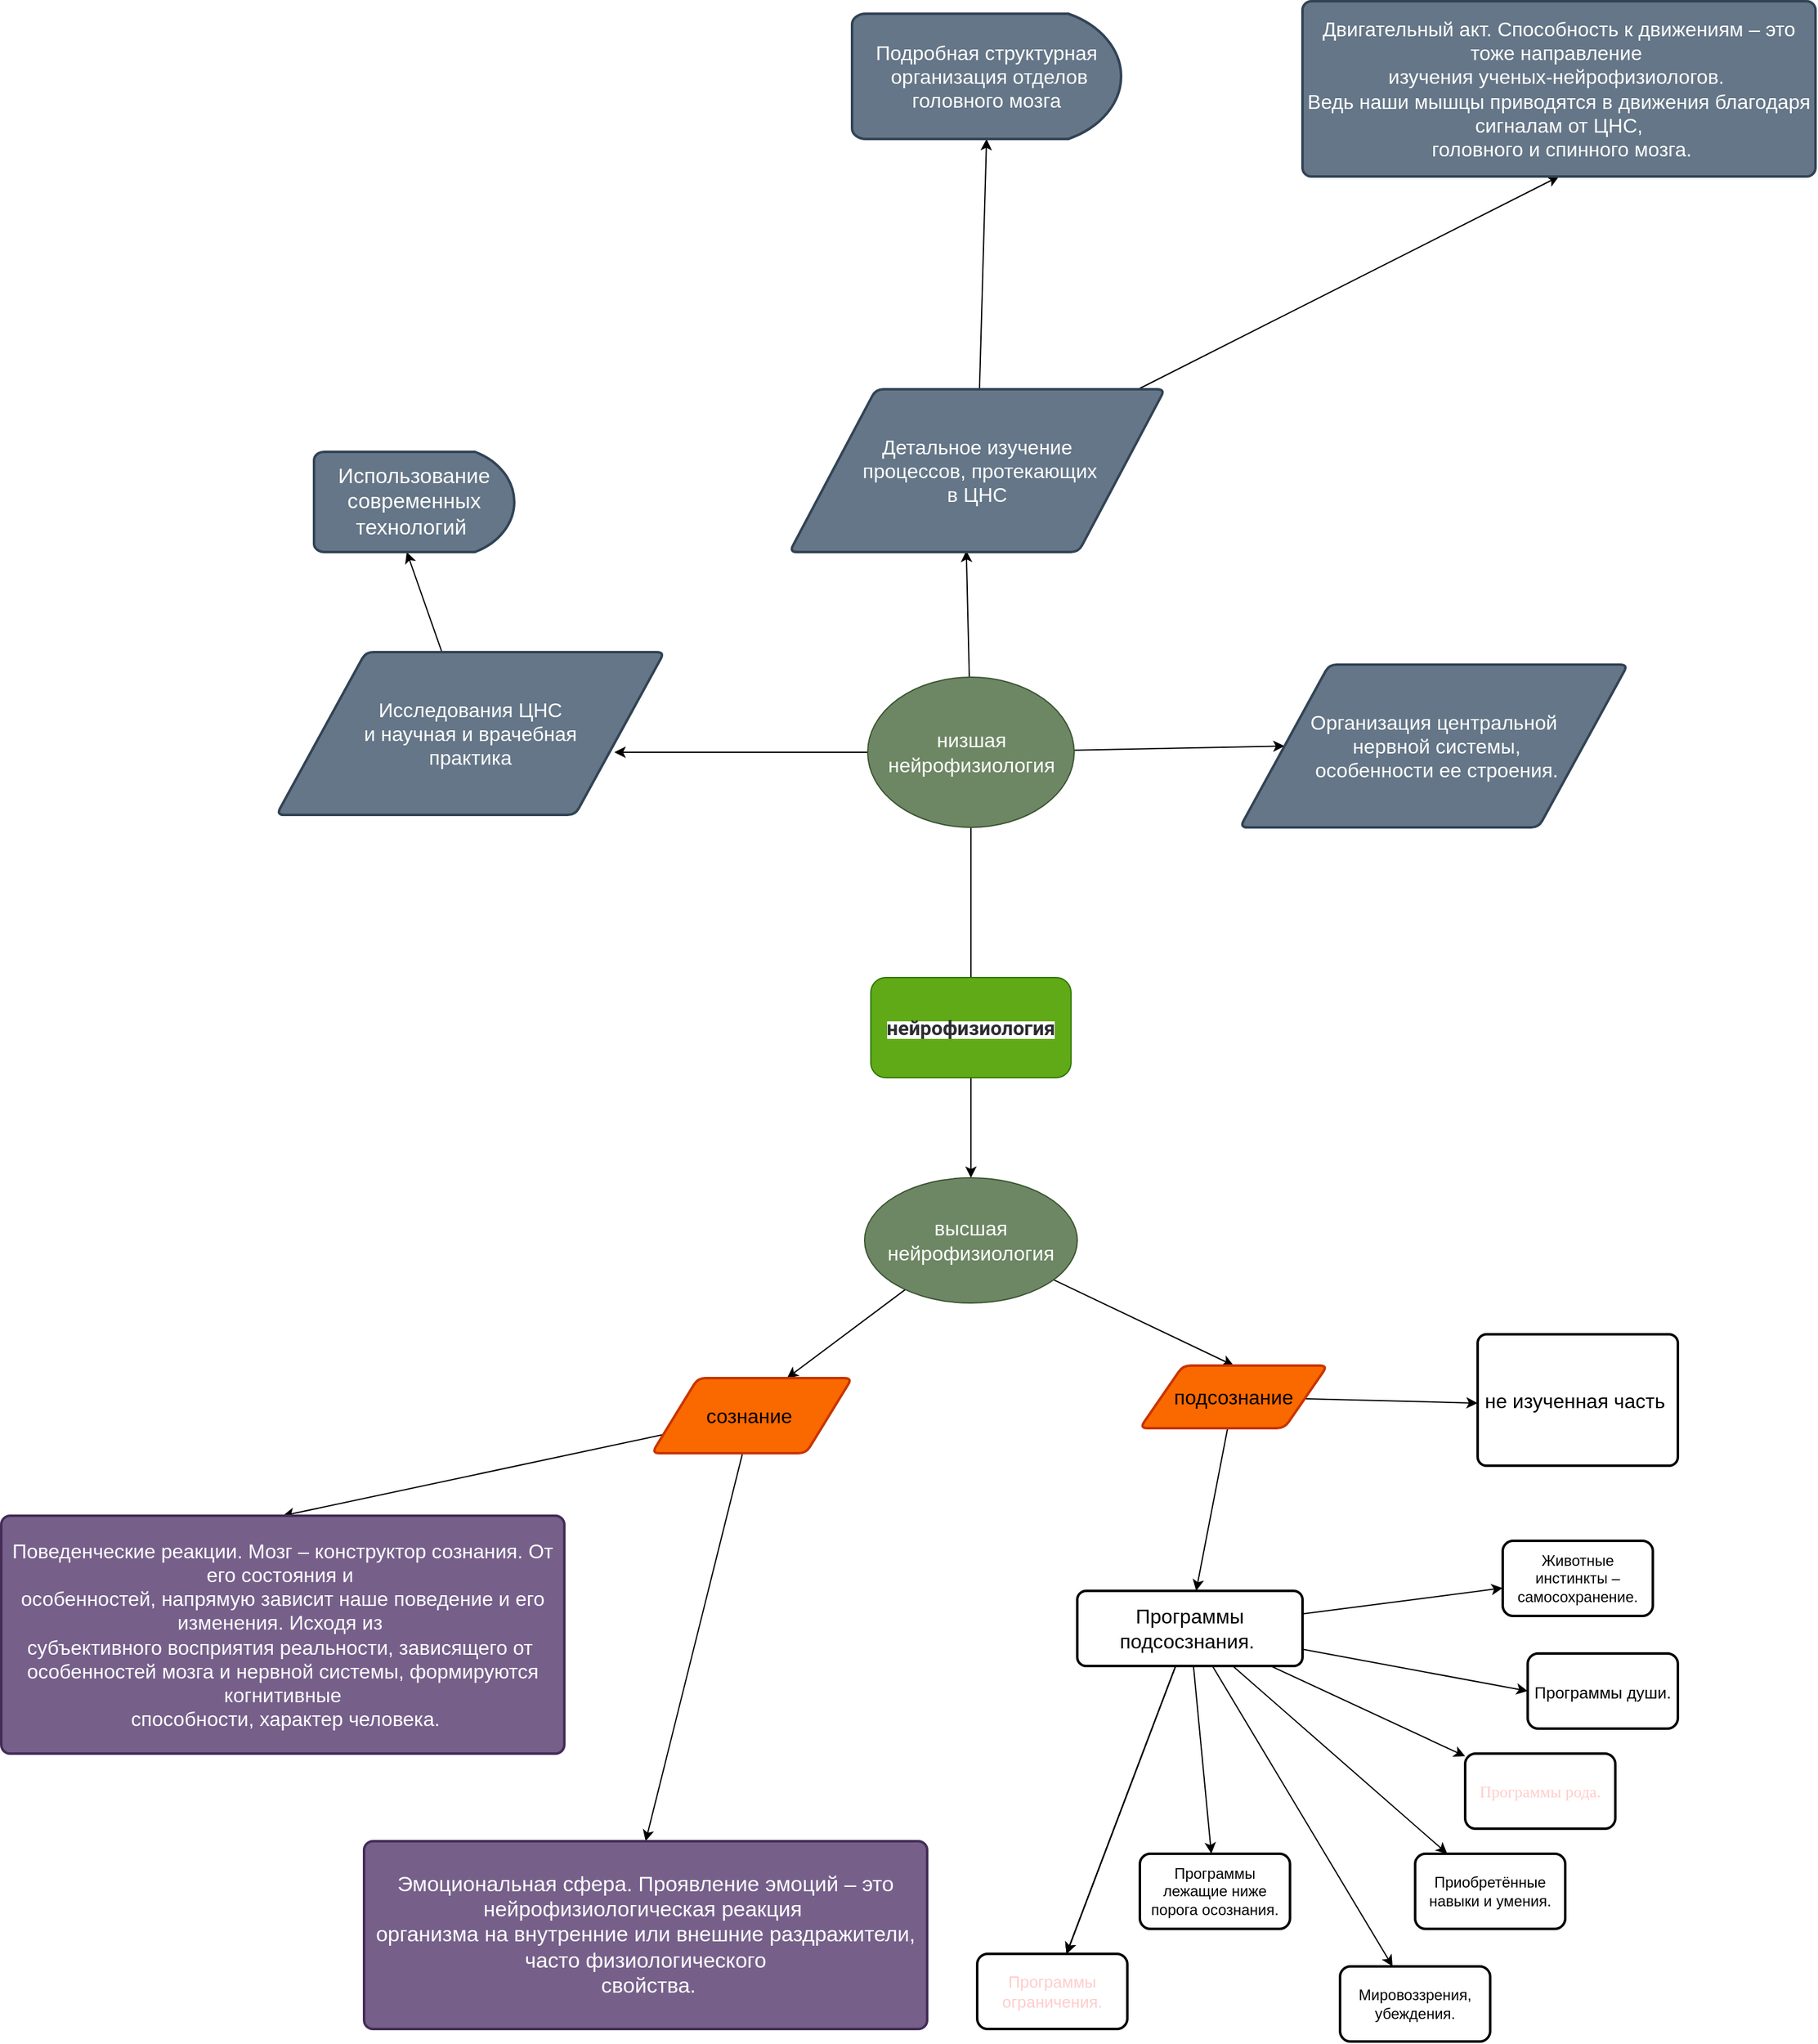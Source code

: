 <mxfile>
    <diagram id="lIPfeChdKrryGUbrziho" name="Страница 1">
        <mxGraphModel dx="3225" dy="2416" grid="1" gridSize="10" guides="1" tooltips="1" connect="1" arrows="1" fold="1" page="1" pageScale="1" pageWidth="2336" pageHeight="1654" math="0" shadow="0">
            <root>
                <mxCell id="0"/>
                <mxCell id="1" parent="0"/>
                <mxCell id="4" style="edgeStyle=none;html=1;fontSize=16;" parent="1" source="3" edge="1">
                    <mxGeometry relative="1" as="geometry">
                        <mxPoint x="405" y="590" as="targetPoint"/>
                    </mxGeometry>
                </mxCell>
                <mxCell id="5" style="edgeStyle=none;html=1;fontSize=16;" parent="1" source="3" target="6" edge="1">
                    <mxGeometry relative="1" as="geometry">
                        <mxPoint x="405" y="920" as="targetPoint"/>
                    </mxGeometry>
                </mxCell>
                <mxCell id="3" value="&lt;span style=&quot;color: rgb(44, 45, 48); font-family: Roboto, &amp;quot;San Francisco&amp;quot;, &amp;quot;Helvetica Neue&amp;quot;, Helvetica, Arial; text-align: start; background-color: rgb(255, 255, 255);&quot;&gt;&lt;b style=&quot;&quot;&gt;&lt;font style=&quot;font-size: 16px;&quot;&gt;нейрофизиология&lt;/font&gt;&lt;/b&gt;&lt;/span&gt;" style="rounded=1;whiteSpace=wrap;html=1;fillColor=#60a917;fontColor=#ffffff;strokeColor=#2D7600;" parent="1" vertex="1">
                    <mxGeometry x="325" y="720" width="160" height="80" as="geometry"/>
                </mxCell>
                <mxCell id="14" style="edgeStyle=none;html=1;fontSize=16;entryX=0.675;entryY=0;entryDx=0;entryDy=0;entryPerimeter=0;" parent="1" source="6" target="15" edge="1">
                    <mxGeometry relative="1" as="geometry">
                        <mxPoint x="405" y="1090" as="targetPoint"/>
                    </mxGeometry>
                </mxCell>
                <mxCell id="16" style="edgeStyle=none;html=1;fontSize=16;entryX=0.5;entryY=0;entryDx=0;entryDy=0;" parent="1" source="6" target="17" edge="1">
                    <mxGeometry relative="1" as="geometry">
                        <mxPoint x="560" y="1040" as="targetPoint"/>
                    </mxGeometry>
                </mxCell>
                <mxCell id="6" value="высшая нейрофизиология" style="ellipse;whiteSpace=wrap;html=1;fontSize=16;fillColor=#6d8764;fontColor=#ffffff;strokeColor=#3A5431;" parent="1" vertex="1">
                    <mxGeometry x="320" y="880" width="170" height="100" as="geometry"/>
                </mxCell>
                <mxCell id="8" style="edgeStyle=none;html=1;fontSize=16;entryX=0;entryY=0.5;entryDx=0;entryDy=0;" parent="1" source="7" target="12" edge="1">
                    <mxGeometry relative="1" as="geometry">
                        <mxPoint x="620" y="540" as="targetPoint"/>
                    </mxGeometry>
                </mxCell>
                <mxCell id="9" style="edgeStyle=none;html=1;fontSize=16;entryX=0.471;entryY=0.992;entryDx=0;entryDy=0;entryPerimeter=0;" parent="1" source="7" target="13" edge="1">
                    <mxGeometry relative="1" as="geometry">
                        <mxPoint x="400" y="390" as="targetPoint"/>
                    </mxGeometry>
                </mxCell>
                <mxCell id="33" style="edgeStyle=none;html=1;fontSize=17;" parent="1" source="7" edge="1">
                    <mxGeometry relative="1" as="geometry">
                        <mxPoint x="120" y="540" as="targetPoint"/>
                    </mxGeometry>
                </mxCell>
                <mxCell id="7" value="низшая&lt;br&gt;нейрофизиология" style="ellipse;whiteSpace=wrap;html=1;fontSize=16;fillColor=#6d8764;fontColor=#ffffff;strokeColor=#3A5431;" parent="1" vertex="1">
                    <mxGeometry x="322.5" y="480" width="165" height="120" as="geometry"/>
                </mxCell>
                <mxCell id="12" value="Организация центральной&lt;br&gt;&amp;nbsp;нервной системы,&lt;br&gt;&amp;nbsp;особенности ее строения." style="shape=parallelogram;html=1;strokeWidth=2;perimeter=parallelogramPerimeter;whiteSpace=wrap;rounded=1;arcSize=12;size=0.23;fontSize=16;fillColor=#647687;fontColor=#ffffff;strokeColor=#314354;" parent="1" vertex="1">
                    <mxGeometry x="620" y="470" width="310" height="130" as="geometry"/>
                </mxCell>
                <mxCell id="18" style="edgeStyle=none;html=1;fontSize=16;entryX=0.5;entryY=1;entryDx=0;entryDy=0;entryPerimeter=0;" parent="1" source="13" target="21" edge="1">
                    <mxGeometry relative="1" as="geometry">
                        <mxPoint x="415" y="200" as="targetPoint"/>
                    </mxGeometry>
                </mxCell>
                <mxCell id="22" style="edgeStyle=none;html=1;fontSize=16;entryX=0.5;entryY=1;entryDx=0;entryDy=0;" parent="1" source="13" target="26" edge="1">
                    <mxGeometry relative="1" as="geometry">
                        <mxPoint x="647" y="23" as="targetPoint"/>
                    </mxGeometry>
                </mxCell>
                <mxCell id="13" value="Детальное изучение&lt;br&gt;&amp;nbsp;процессов, протекающих &lt;br&gt;в ЦНС" style="shape=parallelogram;html=1;strokeWidth=2;perimeter=parallelogramPerimeter;whiteSpace=wrap;rounded=1;arcSize=12;size=0.23;fontSize=16;fillColor=#647687;fontColor=#ffffff;strokeColor=#314354;" parent="1" vertex="1">
                    <mxGeometry x="260" y="250" width="300" height="130" as="geometry"/>
                </mxCell>
                <mxCell id="28" style="edgeStyle=none;html=1;entryX=0.5;entryY=0;entryDx=0;entryDy=0;fontSize=16;" parent="1" source="15" target="27" edge="1">
                    <mxGeometry relative="1" as="geometry"/>
                </mxCell>
                <mxCell id="31" style="edgeStyle=none;html=1;entryX=0.5;entryY=0;entryDx=0;entryDy=0;" parent="1" source="15" target="32" edge="1">
                    <mxGeometry relative="1" as="geometry">
                        <mxPoint x="110" y="1410" as="targetPoint"/>
                    </mxGeometry>
                </mxCell>
                <mxCell id="15" value="сознание&amp;nbsp;" style="shape=parallelogram;html=1;strokeWidth=2;perimeter=parallelogramPerimeter;whiteSpace=wrap;rounded=1;arcSize=12;size=0.23;fontSize=16;fillColor=#fa6800;fontColor=#000000;strokeColor=#C73500;" parent="1" vertex="1">
                    <mxGeometry x="150" y="1040" width="160" height="60" as="geometry"/>
                </mxCell>
                <mxCell id="29" style="edgeStyle=none;html=1;" parent="1" source="17" edge="1">
                    <mxGeometry relative="1" as="geometry">
                        <mxPoint x="585" y="1210" as="targetPoint"/>
                    </mxGeometry>
                </mxCell>
                <mxCell id="30" style="edgeStyle=none;html=1;" parent="1" source="17" edge="1">
                    <mxGeometry relative="1" as="geometry">
                        <mxPoint x="810" y="1060" as="targetPoint"/>
                    </mxGeometry>
                </mxCell>
                <mxCell id="17" value="подсознание" style="shape=parallelogram;html=1;strokeWidth=2;perimeter=parallelogramPerimeter;whiteSpace=wrap;rounded=1;arcSize=12;size=0.23;fontSize=16;fillColor=#fa6800;fontColor=#000000;strokeColor=#C73500;" parent="1" vertex="1">
                    <mxGeometry x="540" y="1030" width="150" height="50" as="geometry"/>
                </mxCell>
                <mxCell id="21" value="Подробная структурная&lt;br&gt;&amp;nbsp;организация отделов &lt;br&gt;головного мозга" style="strokeWidth=2;html=1;shape=mxgraph.flowchart.delay;whiteSpace=wrap;fontSize=16;fillColor=#647687;fontColor=#ffffff;strokeColor=#314354;" parent="1" vertex="1">
                    <mxGeometry x="310" y="-50" width="215" height="100" as="geometry"/>
                </mxCell>
                <mxCell id="26" value="&lt;div&gt;Двигательный акт. Способность к движениям – это тоже направление&amp;nbsp;&lt;/div&gt;&lt;div&gt;изучения ученых-нейрофизиологов.&amp;nbsp;&lt;/div&gt;&lt;div&gt;Ведь наши мышцы приводятся в движения благодаря сигналам от ЦНС,&lt;/div&gt;&lt;div&gt;&amp;nbsp;головного и спинного мозга.&lt;/div&gt;" style="rounded=1;whiteSpace=wrap;html=1;absoluteArcSize=1;arcSize=14;strokeWidth=2;fontSize=16;fillColor=#647687;fontColor=#ffffff;strokeColor=#314354;" parent="1" vertex="1">
                    <mxGeometry x="670" y="-60" width="410" height="140" as="geometry"/>
                </mxCell>
                <mxCell id="27" value="&lt;div&gt;Поведенческие реакции. Мозг – конструктор сознания. От его состояния и&amp;nbsp;&lt;/div&gt;&lt;div&gt;особенностей, напрямую зависит наше поведение и его изменения. Исходя из&amp;nbsp;&lt;/div&gt;&lt;div&gt;субъективного восприятия реальности, зависящего от&amp;nbsp;&lt;/div&gt;&lt;div&gt;особенностей мозга и нервной системы, формируются когнитивные&lt;/div&gt;&lt;div&gt;&amp;nbsp;способности, характер человека.&lt;/div&gt;" style="rounded=1;whiteSpace=wrap;html=1;absoluteArcSize=1;arcSize=14;strokeWidth=2;fontSize=16;fillColor=#76608a;fontColor=#ffffff;strokeColor=#432D57;" parent="1" vertex="1">
                    <mxGeometry x="-370" y="1150" width="450" height="190" as="geometry"/>
                </mxCell>
                <mxCell id="32" value="&lt;div style=&quot;font-size: 17px;&quot;&gt;&lt;font style=&quot;font-size: 17px;&quot;&gt;Эмоциональная сфера. Проявление эмоций – это нейрофизиологическая реакция&amp;nbsp;&lt;/font&gt;&lt;/div&gt;&lt;div style=&quot;font-size: 17px;&quot;&gt;&lt;font style=&quot;font-size: 17px;&quot;&gt;организма на внутренние или внешние раздражители, часто физиологического&lt;/font&gt;&lt;/div&gt;&lt;div style=&quot;font-size: 17px;&quot;&gt;&lt;font style=&quot;font-size: 17px;&quot;&gt;&amp;nbsp;свойства.&lt;/font&gt;&lt;/div&gt;" style="rounded=1;whiteSpace=wrap;html=1;absoluteArcSize=1;arcSize=14;strokeWidth=2;fillColor=#76608a;fontColor=#ffffff;strokeColor=#432D57;" parent="1" vertex="1">
                    <mxGeometry x="-80" y="1410" width="450" height="150" as="geometry"/>
                </mxCell>
                <mxCell id="35" style="edgeStyle=none;html=1;fontSize=17;entryX=0.463;entryY=1;entryDx=0;entryDy=0;entryPerimeter=0;" parent="1" source="34" target="38" edge="1">
                    <mxGeometry relative="1" as="geometry">
                        <mxPoint x="-50" y="380" as="targetPoint"/>
                    </mxGeometry>
                </mxCell>
                <mxCell id="34" value="Исследования ЦНС &lt;br&gt;и научная и врачебная &lt;br&gt;практика&lt;br&gt;" style="shape=parallelogram;html=1;strokeWidth=2;perimeter=parallelogramPerimeter;whiteSpace=wrap;rounded=1;arcSize=12;size=0.23;fontSize=16;fillColor=#647687;fontColor=#ffffff;strokeColor=#314354;" parent="1" vertex="1">
                    <mxGeometry x="-150" y="460" width="310" height="130" as="geometry"/>
                </mxCell>
                <mxCell id="38" value="Использование современных технологий&amp;nbsp;" style="strokeWidth=2;html=1;shape=mxgraph.flowchart.delay;whiteSpace=wrap;fontSize=17;fillColor=#647687;fontColor=#ffffff;strokeColor=#314354;" parent="1" vertex="1">
                    <mxGeometry x="-120" y="300" width="160" height="80" as="geometry"/>
                </mxCell>
                <mxCell id="44" value="" style="edgeStyle=none;html=1;fontSize=16;" edge="1" parent="1" source="39" target="43">
                    <mxGeometry relative="1" as="geometry"/>
                </mxCell>
                <mxCell id="46" style="edgeStyle=none;html=1;entryX=0;entryY=0.5;entryDx=0;entryDy=0;fontSize=16;" edge="1" parent="1" source="39" target="45">
                    <mxGeometry relative="1" as="geometry"/>
                </mxCell>
                <mxCell id="49" value="" style="edgeStyle=none;html=1;fontSize=13;" edge="1" parent="1" source="39" target="48">
                    <mxGeometry relative="1" as="geometry"/>
                </mxCell>
                <mxCell id="51" value="" style="edgeStyle=none;html=1;fontSize=13;fontColor=#FFCCCC;" edge="1" parent="1" source="39" target="50">
                    <mxGeometry relative="1" as="geometry"/>
                </mxCell>
                <mxCell id="54" value="" style="edgeStyle=none;html=1;fontSize=13;fontColor=#FFCCCC;" edge="1" parent="1" source="39" target="53">
                    <mxGeometry relative="1" as="geometry"/>
                </mxCell>
                <mxCell id="58" value="" style="edgeStyle=none;html=1;fontSize=13;fontColor=#FFCCCC;" edge="1" parent="1" source="39" target="57">
                    <mxGeometry relative="1" as="geometry"/>
                </mxCell>
                <mxCell id="59" value="" style="edgeStyle=none;html=1;fontSize=13;fontColor=#FFCCCC;" edge="1" parent="1" source="39" target="57">
                    <mxGeometry relative="1" as="geometry"/>
                </mxCell>
                <mxCell id="60" value="" style="edgeStyle=none;html=1;fontSize=13;fontColor=#FFCCCC;" edge="1" parent="1" source="39" target="57">
                    <mxGeometry relative="1" as="geometry"/>
                </mxCell>
                <mxCell id="62" value="" style="edgeStyle=none;html=1;fontSize=13;fontColor=#FFCCCC;" edge="1" parent="1" source="39" target="61">
                    <mxGeometry relative="1" as="geometry"/>
                </mxCell>
                <mxCell id="39" value="&lt;font style=&quot;font-size: 16px;&quot;&gt;Программы подсосзнания.&amp;nbsp;&lt;/font&gt;" style="rounded=1;whiteSpace=wrap;html=1;absoluteArcSize=1;arcSize=14;strokeWidth=2;" vertex="1" parent="1">
                    <mxGeometry x="490" y="1210" width="180" height="60" as="geometry"/>
                </mxCell>
                <mxCell id="41" value="не изученная часть&amp;nbsp;" style="rounded=1;whiteSpace=wrap;html=1;absoluteArcSize=1;arcSize=14;strokeWidth=2;fontSize=16;" vertex="1" parent="1">
                    <mxGeometry x="810" y="1005" width="160" height="105" as="geometry"/>
                </mxCell>
                <mxCell id="43" value="Животные инстинкты – самосохранение." style="whiteSpace=wrap;html=1;rounded=1;arcSize=14;strokeWidth=2;" vertex="1" parent="1">
                    <mxGeometry x="830" y="1170" width="120" height="60" as="geometry"/>
                </mxCell>
                <mxCell id="45" value="&lt;font style=&quot;font-size: 13px;&quot;&gt;Программы души.&lt;/font&gt;" style="whiteSpace=wrap;html=1;rounded=1;arcSize=14;strokeWidth=2;fontSize=16;" vertex="1" parent="1">
                    <mxGeometry x="850" y="1260" width="120" height="60" as="geometry"/>
                </mxCell>
                <mxCell id="48" value="&lt;div style=&quot;text-align: left;&quot;&gt;&lt;font face=&quot;PT Serif, Times New Roman, Times, serif&quot;&gt;&lt;font style=&quot;font-size: 13px;&quot; color=&quot;#ffcccc&quot;&gt;Программы рода.&lt;/font&gt;&lt;br&gt;&lt;/font&gt;&lt;/div&gt;" style="whiteSpace=wrap;html=1;rounded=1;arcSize=14;strokeWidth=2;" vertex="1" parent="1">
                    <mxGeometry x="800" y="1340" width="120" height="60" as="geometry"/>
                </mxCell>
                <mxCell id="50" value="Приобретённые навыки и умения." style="whiteSpace=wrap;html=1;rounded=1;arcSize=14;strokeWidth=2;" vertex="1" parent="1">
                    <mxGeometry x="760" y="1420" width="120" height="60" as="geometry"/>
                </mxCell>
                <mxCell id="53" value="Мировоззрения, убеждения." style="whiteSpace=wrap;html=1;rounded=1;arcSize=14;strokeWidth=2;" vertex="1" parent="1">
                    <mxGeometry x="700" y="1510" width="120" height="60" as="geometry"/>
                </mxCell>
                <mxCell id="57" value="Программы ограничения." style="whiteSpace=wrap;html=1;rounded=1;arcSize=14;strokeWidth=2;fontSize=13;fontColor=#FFCCCC;" vertex="1" parent="1">
                    <mxGeometry x="410" y="1500" width="120" height="60" as="geometry"/>
                </mxCell>
                <mxCell id="61" value="Программы лежащие ниже порога осознания." style="whiteSpace=wrap;html=1;rounded=1;arcSize=14;strokeWidth=2;" vertex="1" parent="1">
                    <mxGeometry x="540" y="1420" width="120" height="60" as="geometry"/>
                </mxCell>
            </root>
        </mxGraphModel>
    </diagram>
</mxfile>